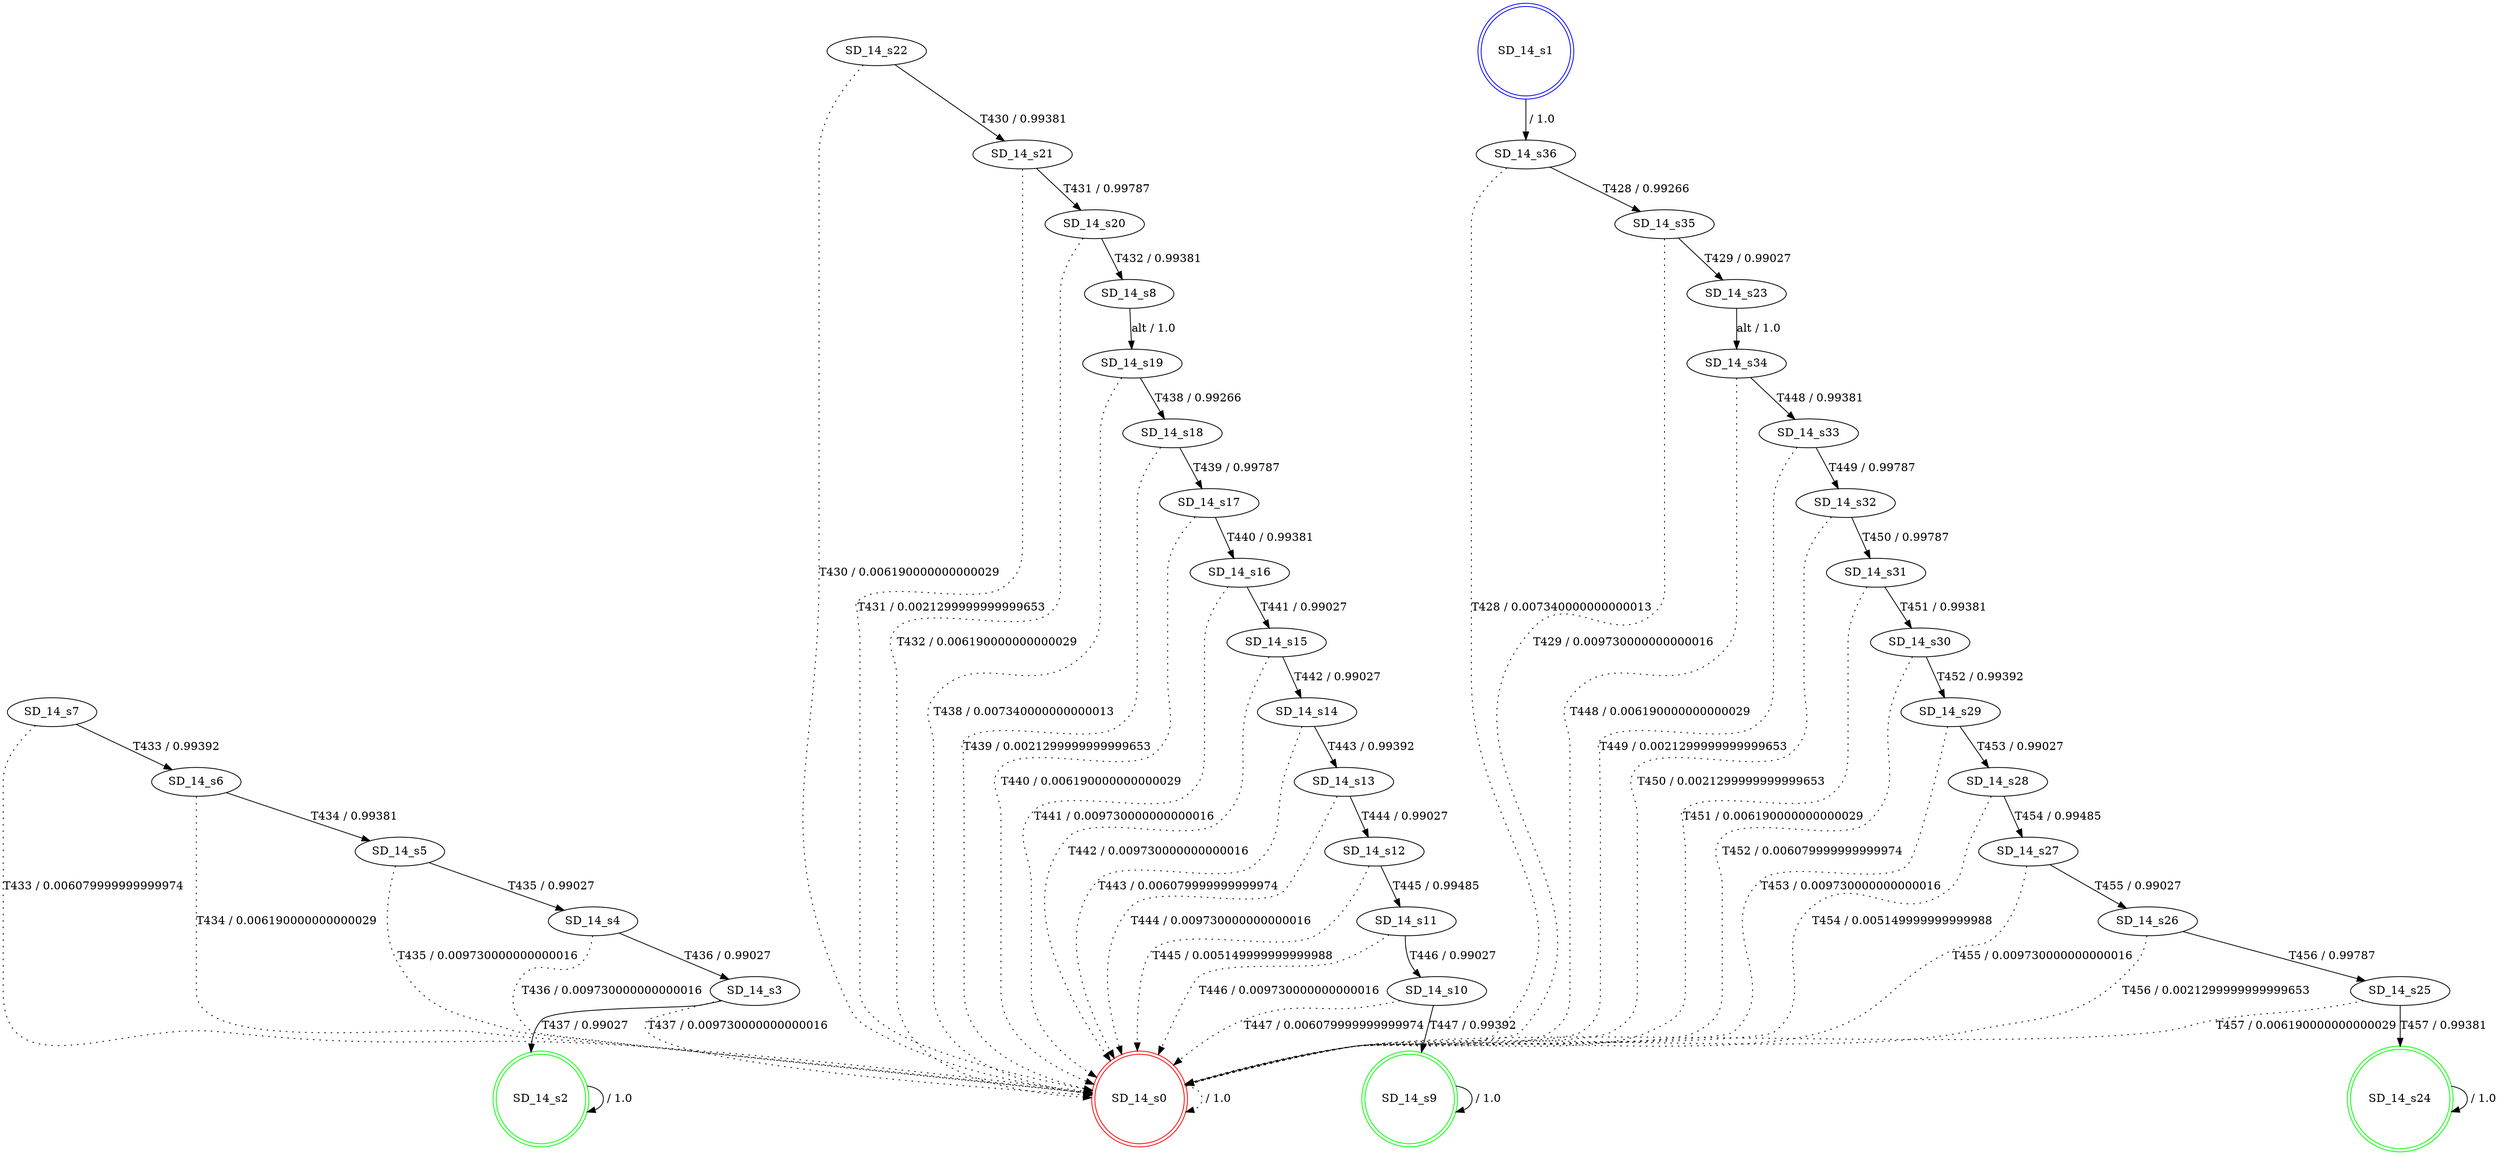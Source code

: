 digraph graphname {
SD_14_s0 [label="SD_14_s0",color=red,shape=doublecircle ];
SD_14_s1 [label="SD_14_s1",color=blue,shape=doublecircle ];
SD_14_s2 [label="SD_14_s2",color=green,shape=doublecircle ];
SD_14_s3 [label="SD_14_s3" ];
SD_14_s4 [label="SD_14_s4" ];
SD_14_s5 [label="SD_14_s5" ];
SD_14_s6 [label="SD_14_s6" ];
SD_14_s7 [label="SD_14_s7" ];
SD_14_s8 [label="SD_14_s8" ];
SD_14_s9 [label="SD_14_s9",color=green,shape=doublecircle ];
SD_14_s10 [label="SD_14_s10" ];
SD_14_s11 [label="SD_14_s11" ];
SD_14_s12 [label="SD_14_s12" ];
SD_14_s13 [label="SD_14_s13" ];
SD_14_s14 [label="SD_14_s14" ];
SD_14_s15 [label="SD_14_s15" ];
SD_14_s16 [label="SD_14_s16" ];
SD_14_s17 [label="SD_14_s17" ];
SD_14_s18 [label="SD_14_s18" ];
SD_14_s19 [label="SD_14_s19" ];
SD_14_s20 [label="SD_14_s20" ];
SD_14_s21 [label="SD_14_s21" ];
SD_14_s22 [label="SD_14_s22" ];
SD_14_s23 [label="SD_14_s23" ];
SD_14_s24 [label="SD_14_s24",color=green,shape=doublecircle ];
SD_14_s25 [label="SD_14_s25" ];
SD_14_s26 [label="SD_14_s26" ];
SD_14_s27 [label="SD_14_s27" ];
SD_14_s28 [label="SD_14_s28" ];
SD_14_s29 [label="SD_14_s29" ];
SD_14_s30 [label="SD_14_s30" ];
SD_14_s31 [label="SD_14_s31" ];
SD_14_s32 [label="SD_14_s32" ];
SD_14_s33 [label="SD_14_s33" ];
SD_14_s34 [label="SD_14_s34" ];
SD_14_s35 [label="SD_14_s35" ];
SD_14_s36 [label="SD_14_s36" ];
SD_14_s0 -> SD_14_s0 [label=" / 1.0", style=dotted];
SD_14_s1 -> SD_14_s36 [label=" / 1.0"];
SD_14_s2 -> SD_14_s2 [label=" / 1.0"];
SD_14_s3 -> SD_14_s2 [label="T437 / 0.99027"];
SD_14_s3 -> SD_14_s0 [label="T437 / 0.009730000000000016", style=dotted];
SD_14_s4 -> SD_14_s3 [label="T436 / 0.99027"];
SD_14_s4 -> SD_14_s0 [label="T436 / 0.009730000000000016", style=dotted];
SD_14_s5 -> SD_14_s4 [label="T435 / 0.99027"];
SD_14_s5 -> SD_14_s0 [label="T435 / 0.009730000000000016", style=dotted];
SD_14_s6 -> SD_14_s5 [label="T434 / 0.99381"];
SD_14_s6 -> SD_14_s0 [label="T434 / 0.006190000000000029", style=dotted];
SD_14_s7 -> SD_14_s6 [label="T433 / 0.99392"];
SD_14_s7 -> SD_14_s0 [label="T433 / 0.006079999999999974", style=dotted];
SD_14_s8 -> SD_14_s19 [label="alt / 1.0"];
SD_14_s9 -> SD_14_s9 [label=" / 1.0"];
SD_14_s10 -> SD_14_s9 [label="T447 / 0.99392"];
SD_14_s10 -> SD_14_s0 [label="T447 / 0.006079999999999974", style=dotted];
SD_14_s11 -> SD_14_s10 [label="T446 / 0.99027"];
SD_14_s11 -> SD_14_s0 [label="T446 / 0.009730000000000016", style=dotted];
SD_14_s12 -> SD_14_s11 [label="T445 / 0.99485"];
SD_14_s12 -> SD_14_s0 [label="T445 / 0.005149999999999988", style=dotted];
SD_14_s13 -> SD_14_s12 [label="T444 / 0.99027"];
SD_14_s13 -> SD_14_s0 [label="T444 / 0.009730000000000016", style=dotted];
SD_14_s14 -> SD_14_s13 [label="T443 / 0.99392"];
SD_14_s14 -> SD_14_s0 [label="T443 / 0.006079999999999974", style=dotted];
SD_14_s15 -> SD_14_s14 [label="T442 / 0.99027"];
SD_14_s15 -> SD_14_s0 [label="T442 / 0.009730000000000016", style=dotted];
SD_14_s16 -> SD_14_s15 [label="T441 / 0.99027"];
SD_14_s16 -> SD_14_s0 [label="T441 / 0.009730000000000016", style=dotted];
SD_14_s17 -> SD_14_s16 [label="T440 / 0.99381"];
SD_14_s17 -> SD_14_s0 [label="T440 / 0.006190000000000029", style=dotted];
SD_14_s18 -> SD_14_s17 [label="T439 / 0.99787"];
SD_14_s18 -> SD_14_s0 [label="T439 / 0.0021299999999999653", style=dotted];
SD_14_s19 -> SD_14_s18 [label="T438 / 0.99266"];
SD_14_s19 -> SD_14_s0 [label="T438 / 0.007340000000000013", style=dotted];
SD_14_s20 -> SD_14_s8 [label="T432 / 0.99381"];
SD_14_s20 -> SD_14_s0 [label="T432 / 0.006190000000000029", style=dotted];
SD_14_s21 -> SD_14_s20 [label="T431 / 0.99787"];
SD_14_s21 -> SD_14_s0 [label="T431 / 0.0021299999999999653", style=dotted];
SD_14_s22 -> SD_14_s21 [label="T430 / 0.99381"];
SD_14_s22 -> SD_14_s0 [label="T430 / 0.006190000000000029", style=dotted];
SD_14_s23 -> SD_14_s34 [label="alt / 1.0"];
SD_14_s24 -> SD_14_s24 [label=" / 1.0"];
SD_14_s25 -> SD_14_s24 [label="T457 / 0.99381"];
SD_14_s25 -> SD_14_s0 [label="T457 / 0.006190000000000029", style=dotted];
SD_14_s26 -> SD_14_s25 [label="T456 / 0.99787"];
SD_14_s26 -> SD_14_s0 [label="T456 / 0.0021299999999999653", style=dotted];
SD_14_s27 -> SD_14_s26 [label="T455 / 0.99027"];
SD_14_s27 -> SD_14_s0 [label="T455 / 0.009730000000000016", style=dotted];
SD_14_s28 -> SD_14_s27 [label="T454 / 0.99485"];
SD_14_s28 -> SD_14_s0 [label="T454 / 0.005149999999999988", style=dotted];
SD_14_s29 -> SD_14_s28 [label="T453 / 0.99027"];
SD_14_s29 -> SD_14_s0 [label="T453 / 0.009730000000000016", style=dotted];
SD_14_s30 -> SD_14_s29 [label="T452 / 0.99392"];
SD_14_s30 -> SD_14_s0 [label="T452 / 0.006079999999999974", style=dotted];
SD_14_s31 -> SD_14_s30 [label="T451 / 0.99381"];
SD_14_s31 -> SD_14_s0 [label="T451 / 0.006190000000000029", style=dotted];
SD_14_s32 -> SD_14_s31 [label="T450 / 0.99787"];
SD_14_s32 -> SD_14_s0 [label="T450 / 0.0021299999999999653", style=dotted];
SD_14_s33 -> SD_14_s32 [label="T449 / 0.99787"];
SD_14_s33 -> SD_14_s0 [label="T449 / 0.0021299999999999653", style=dotted];
SD_14_s34 -> SD_14_s33 [label="T448 / 0.99381"];
SD_14_s34 -> SD_14_s0 [label="T448 / 0.006190000000000029", style=dotted];
SD_14_s35 -> SD_14_s23 [label="T429 / 0.99027"];
SD_14_s35 -> SD_14_s0 [label="T429 / 0.009730000000000016", style=dotted];
SD_14_s36 -> SD_14_s35 [label="T428 / 0.99266"];
SD_14_s36 -> SD_14_s0 [label="T428 / 0.007340000000000013", style=dotted];
}
